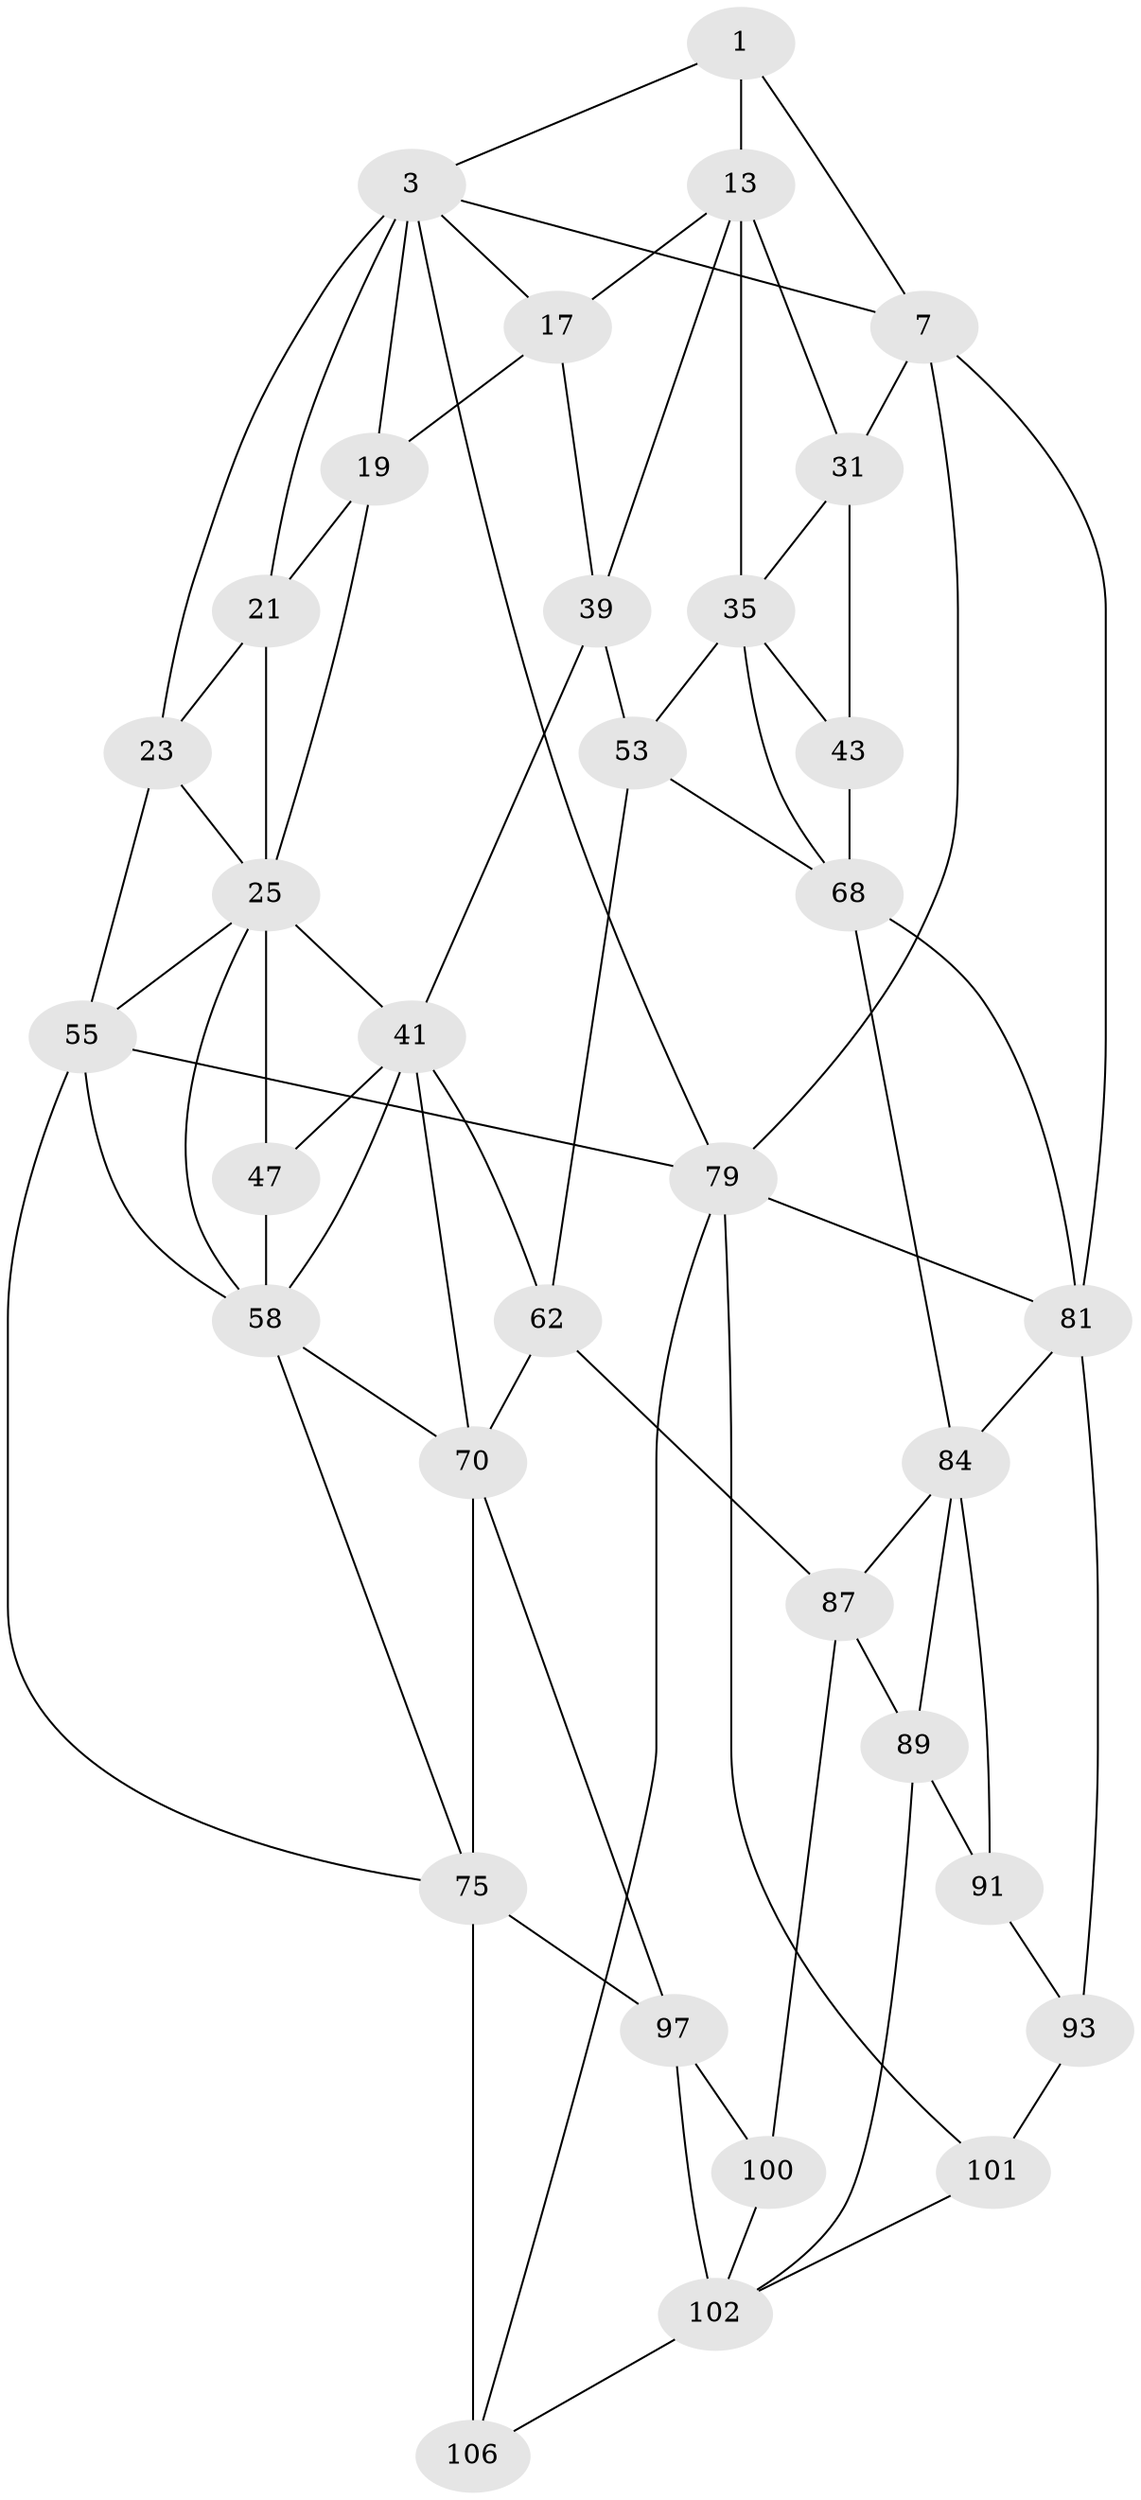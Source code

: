 // original degree distribution, {3: 0.017857142857142856, 4: 0.25892857142857145, 6: 0.24107142857142858, 5: 0.48214285714285715}
// Generated by graph-tools (version 1.1) at 2025/21/03/04/25 18:21:22]
// undirected, 34 vertices, 75 edges
graph export_dot {
graph [start="1"]
  node [color=gray90,style=filled];
  1 [pos="+0.24986522721595616+0",super="+2+9"];
  3 [pos="+0.46736246775457424+0",super="+4+16"];
  7 [pos="+0+0",super="+8+12"];
  13 [pos="+0.22807667038403115+0.16860603525597825",super="+14+18"];
  17 [pos="+0.4184143362219075+0.15479909299010206",super="+30"];
  19 [pos="+0.6525328047472396+0.15765677426754035",super="+20"];
  21 [pos="+0.8419398950810248+0.11463264943892967",super="+24+22"];
  23 [pos="+1+0.1795258348614563",super="+48"];
  25 [pos="+0.9905444632462886+0.26040652437901",super="+26+45"];
  31 [pos="+0.1690326934401706+0.21612092563528404",super="+32+38"];
  35 [pos="+0.2939450140014235+0.36916038903820936",super="+36"];
  39 [pos="+0.4939883481513468+0.36550347112863535",super="+40"];
  41 [pos="+0.5818001400586152+0.4321003913294301",super="+42+51"];
  43 [pos="+0+0.4388049993116203",super="+44"];
  47 [pos="+0.7970158911106361+0.34465871813694504",super="+50"];
  53 [pos="+0.3639257409728314+0.5496115590811265",super="+54+63"];
  55 [pos="+1+0.5231819202281379",super="+78+56"];
  58 [pos="+0.8777656621957479+0.47530286672346567",super="+64"];
  62 [pos="+0.4634913819341546+0.6158733432455326",super="+72"];
  68 [pos="+0.17195435097342607+0.6157167483534107",super="+69+73"];
  70 [pos="+0.5471252267344593+0.6657540831651997",super="+77+71"];
  75 [pos="+0.8945430107423726+0.7832436160721755",super="+76+105"];
  79 [pos="+1+1",super="+92"];
  81 [pos="+0.10807393509370451+0.6755043600041113",super="+86+82"];
  84 [pos="+0.2200298798489402+0.6794981572975498",super="+88+85"];
  87 [pos="+0.45851375711552383+0.67324644638028",super="+94"];
  89 [pos="+0.27172023203037143+0.7353074755883097",super="+90"];
  91 [pos="+0.17762747256073608+0.8018266342603597"];
  93 [pos="+0.03996861929409891+0.7615325326907715",super="+95"];
  97 [pos="+0.6068319329626496+0.8784004166628717",super="+98"];
  100 [pos="+0.3786118882498307+0.8049504782632732"];
  101 [pos="+0.07097504877078915+1"];
  102 [pos="+0.26963072598158955+1",super="+104+103"];
  106 [pos="+0.7729013978390062+0.89160095438995",super="+107+109"];
  1 -- 3;
  1 -- 13 [weight=2];
  1 -- 7 [weight=2];
  3 -- 19 [weight=2];
  3 -- 21;
  3 -- 23;
  3 -- 7;
  3 -- 79;
  3 -- 17;
  7 -- 79;
  7 -- 31;
  7 -- 81;
  13 -- 31;
  13 -- 17;
  13 -- 35;
  13 -- 39;
  17 -- 19;
  17 -- 39;
  19 -- 25;
  19 -- 21;
  21 -- 25 [weight=2];
  21 -- 23;
  23 -- 55;
  23 -- 25 [weight=2];
  25 -- 47 [weight=2];
  25 -- 41;
  25 -- 55;
  25 -- 58;
  31 -- 43 [weight=2];
  31 -- 35;
  35 -- 53 [weight=2];
  35 -- 68;
  35 -- 43 [weight=2];
  39 -- 53;
  39 -- 41;
  41 -- 62;
  41 -- 58;
  41 -- 70;
  41 -- 47;
  43 -- 68;
  47 -- 58;
  53 -- 68;
  53 -- 62;
  55 -- 75;
  55 -- 79;
  55 -- 58 [weight=2];
  58 -- 75;
  58 -- 70;
  62 -- 87;
  62 -- 70;
  68 -- 81;
  68 -- 84;
  70 -- 75;
  70 -- 97;
  75 -- 97;
  75 -- 106 [weight=3];
  79 -- 101;
  79 -- 106;
  79 -- 81;
  81 -- 84;
  81 -- 93 [weight=2];
  84 -- 89;
  84 -- 87;
  84 -- 91;
  87 -- 89;
  87 -- 100;
  89 -- 91;
  89 -- 102;
  91 -- 93;
  93 -- 101;
  97 -- 102 [weight=2];
  97 -- 100;
  100 -- 102;
  101 -- 102;
  102 -- 106;
}

